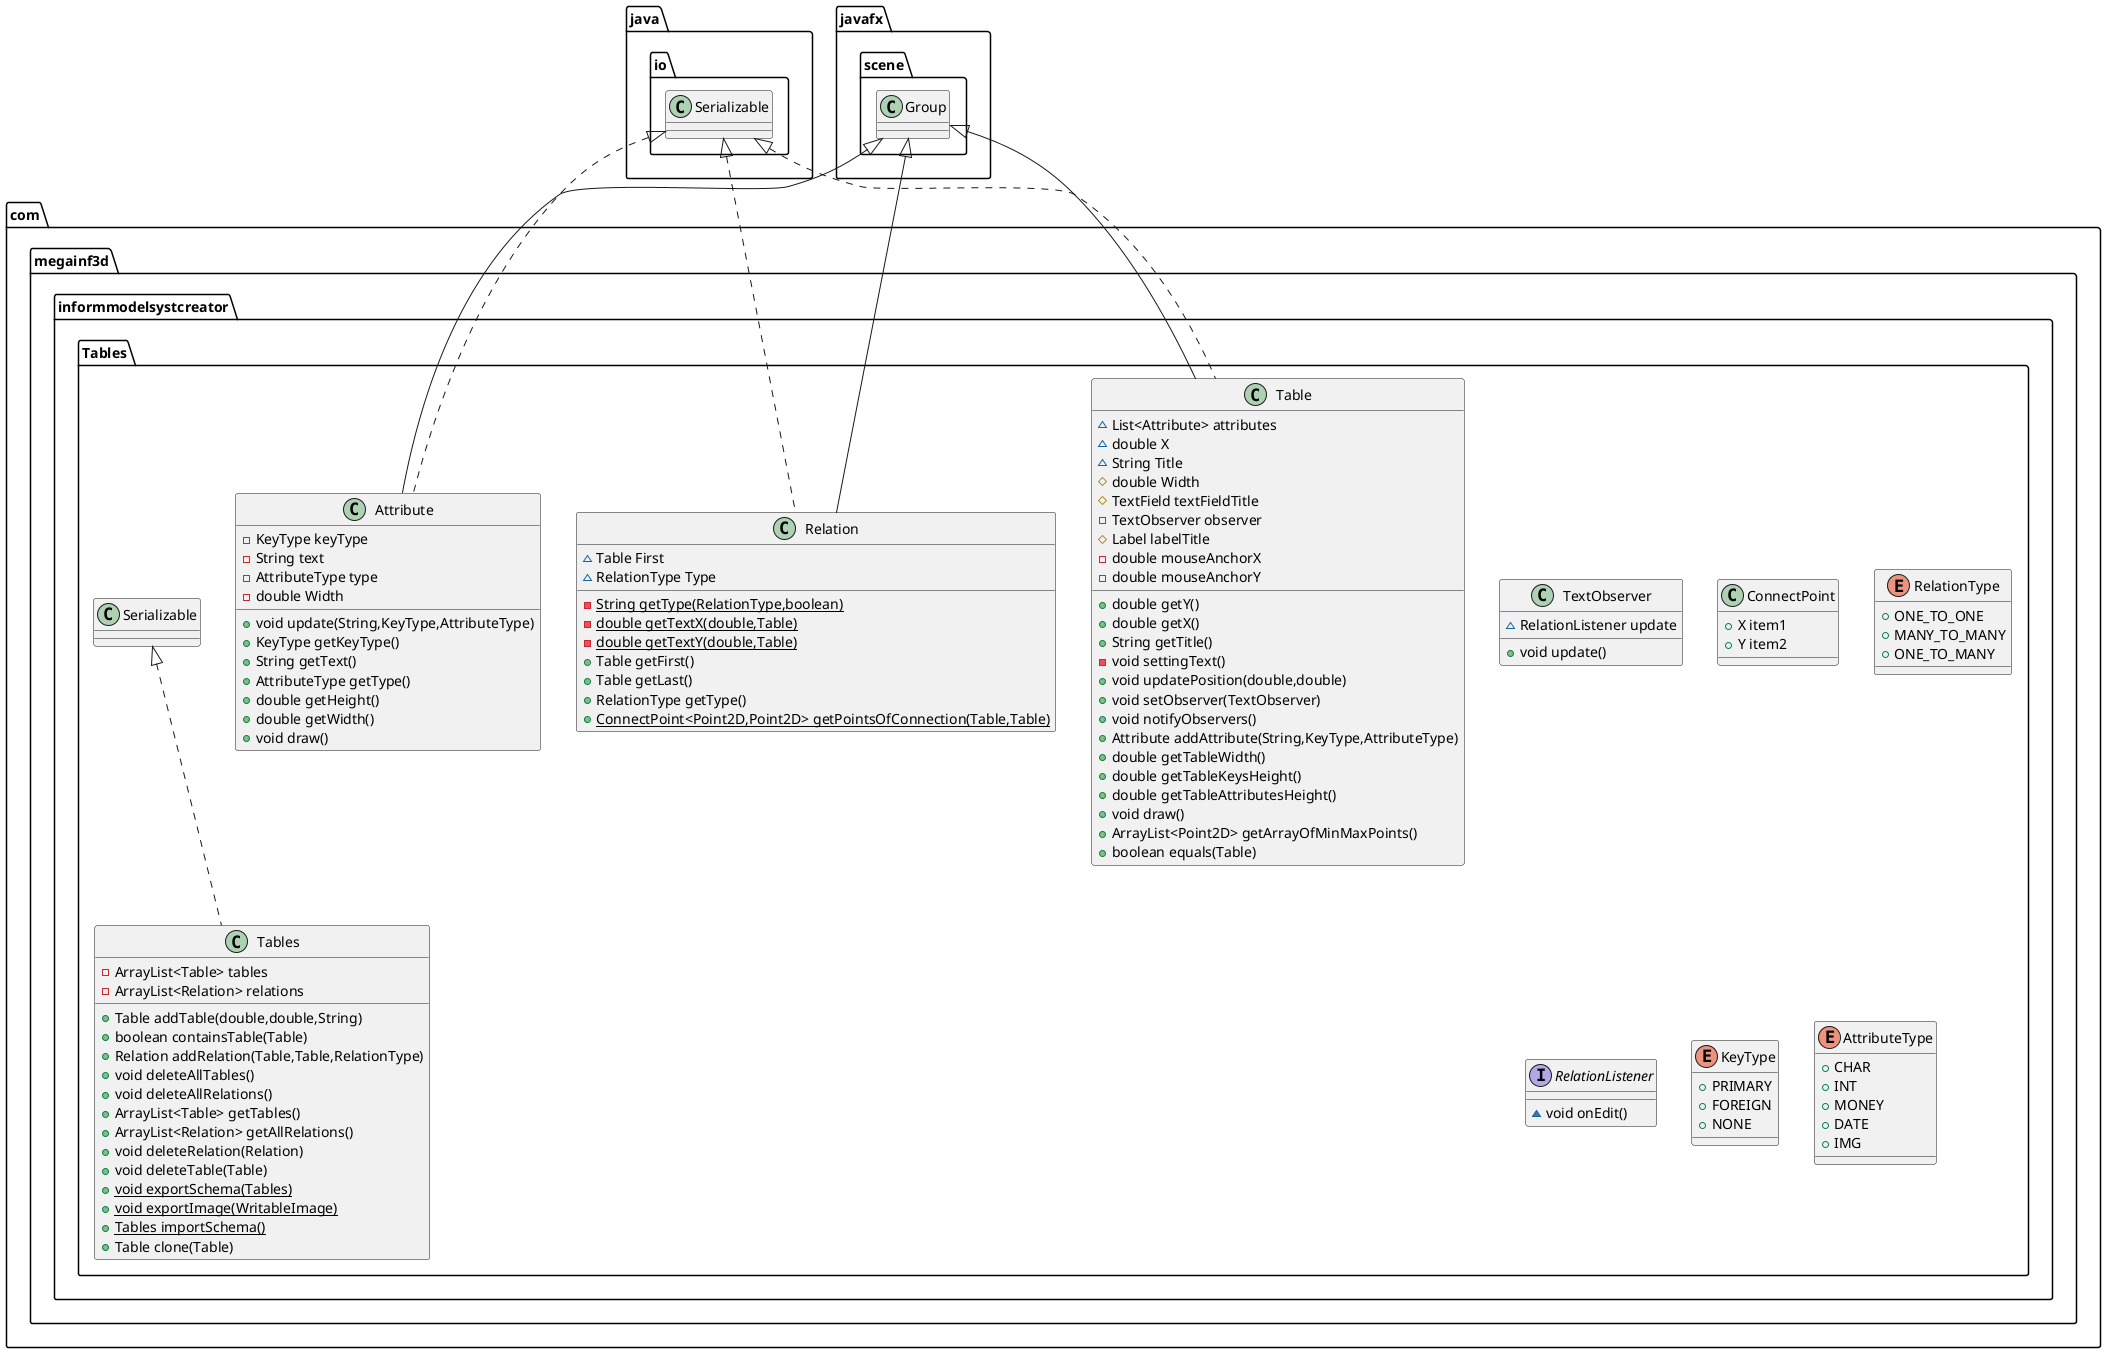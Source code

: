 @startuml
class com.megainf3d.informmodelsystcreator.Tables.TextObserver {
~ RelationListener update
+ void update()
}
class com.megainf3d.informmodelsystcreator.Tables.ConnectPoint {
+ X item1
+ Y item2
}
enum com.megainf3d.informmodelsystcreator.Tables.RelationType {
+  ONE_TO_ONE
+  MANY_TO_MANY
+  ONE_TO_MANY
}
class com.megainf3d.informmodelsystcreator.Tables.Table {
~ List<Attribute> attributes
~ double X
~ String Title
# double Width
# TextField textFieldTitle
- TextObserver observer
# Label labelTitle
- double mouseAnchorX
- double mouseAnchorY
+ double getY()
+ double getX()
+ String getTitle()
- void settingText()
+ void updatePosition(double,double)
+ void setObserver(TextObserver)
+ void notifyObservers()
+ Attribute addAttribute(String,KeyType,AttributeType)
+ double getTableWidth()
+ double getTableKeysHeight()
+ double getTableAttributesHeight()
+ void draw()
+ ArrayList<Point2D> getArrayOfMinMaxPoints()
+ boolean equals(Table)
}
interface com.megainf3d.informmodelsystcreator.Tables.RelationListener {
~ void onEdit()
}
class com.megainf3d.informmodelsystcreator.Tables.Tables {
- ArrayList<Table> tables
- ArrayList<Relation> relations
+ Table addTable(double,double,String)
+ boolean containsTable(Table)
+ Relation addRelation(Table,Table,RelationType)
+ void deleteAllTables()
+ void deleteAllRelations()
+ ArrayList<Table> getTables()
+ ArrayList<Relation> getAllRelations()
+ void deleteRelation(Relation)
+ void deleteTable(Table)
+ {static} void exportSchema(Tables)
+ {static} void exportImage(WritableImage)
+ {static} Tables importSchema()
+ Table clone(Table)
}
enum com.megainf3d.informmodelsystcreator.Tables.KeyType {
+  PRIMARY
+  FOREIGN
+  NONE
}
class com.megainf3d.informmodelsystcreator.Tables.Relation {
~ Table First
~ RelationType Type
- {static} String getType(RelationType,boolean)
- {static} double getTextX(double,Table)
- {static} double getTextY(double,Table)
+ Table getFirst()
+ Table getLast()
+ RelationType getType()
+ {static} ConnectPoint<Point2D,Point2D> getPointsOfConnection(Table,Table)
}
class com.megainf3d.informmodelsystcreator.Tables.Attribute {
- KeyType keyType
- String text
- AttributeType type
- double Width
+ void update(String,KeyType,AttributeType)
+ KeyType getKeyType()
+ String getText()
+ AttributeType getType()
+ double getHeight()
+ double getWidth()
+ void draw()
}
enum com.megainf3d.informmodelsystcreator.Tables.AttributeType {
+  CHAR
+  INT
+  MONEY
+  DATE
+  IMG
}


java.io.Serializable <|.. com.megainf3d.informmodelsystcreator.Tables.Table
javafx.scene.Group <|-- com.megainf3d.informmodelsystcreator.Tables.Table
com.megainf3d.informmodelsystcreator.Tables.Serializable <|.. com.megainf3d.informmodelsystcreator.Tables.Tables
java.io.Serializable <|.. com.megainf3d.informmodelsystcreator.Tables.Relation
javafx.scene.Group <|-- com.megainf3d.informmodelsystcreator.Tables.Relation
java.io.Serializable <|.. com.megainf3d.informmodelsystcreator.Tables.Attribute
javafx.scene.Group <|-- com.megainf3d.informmodelsystcreator.Tables.Attribute
@enduml